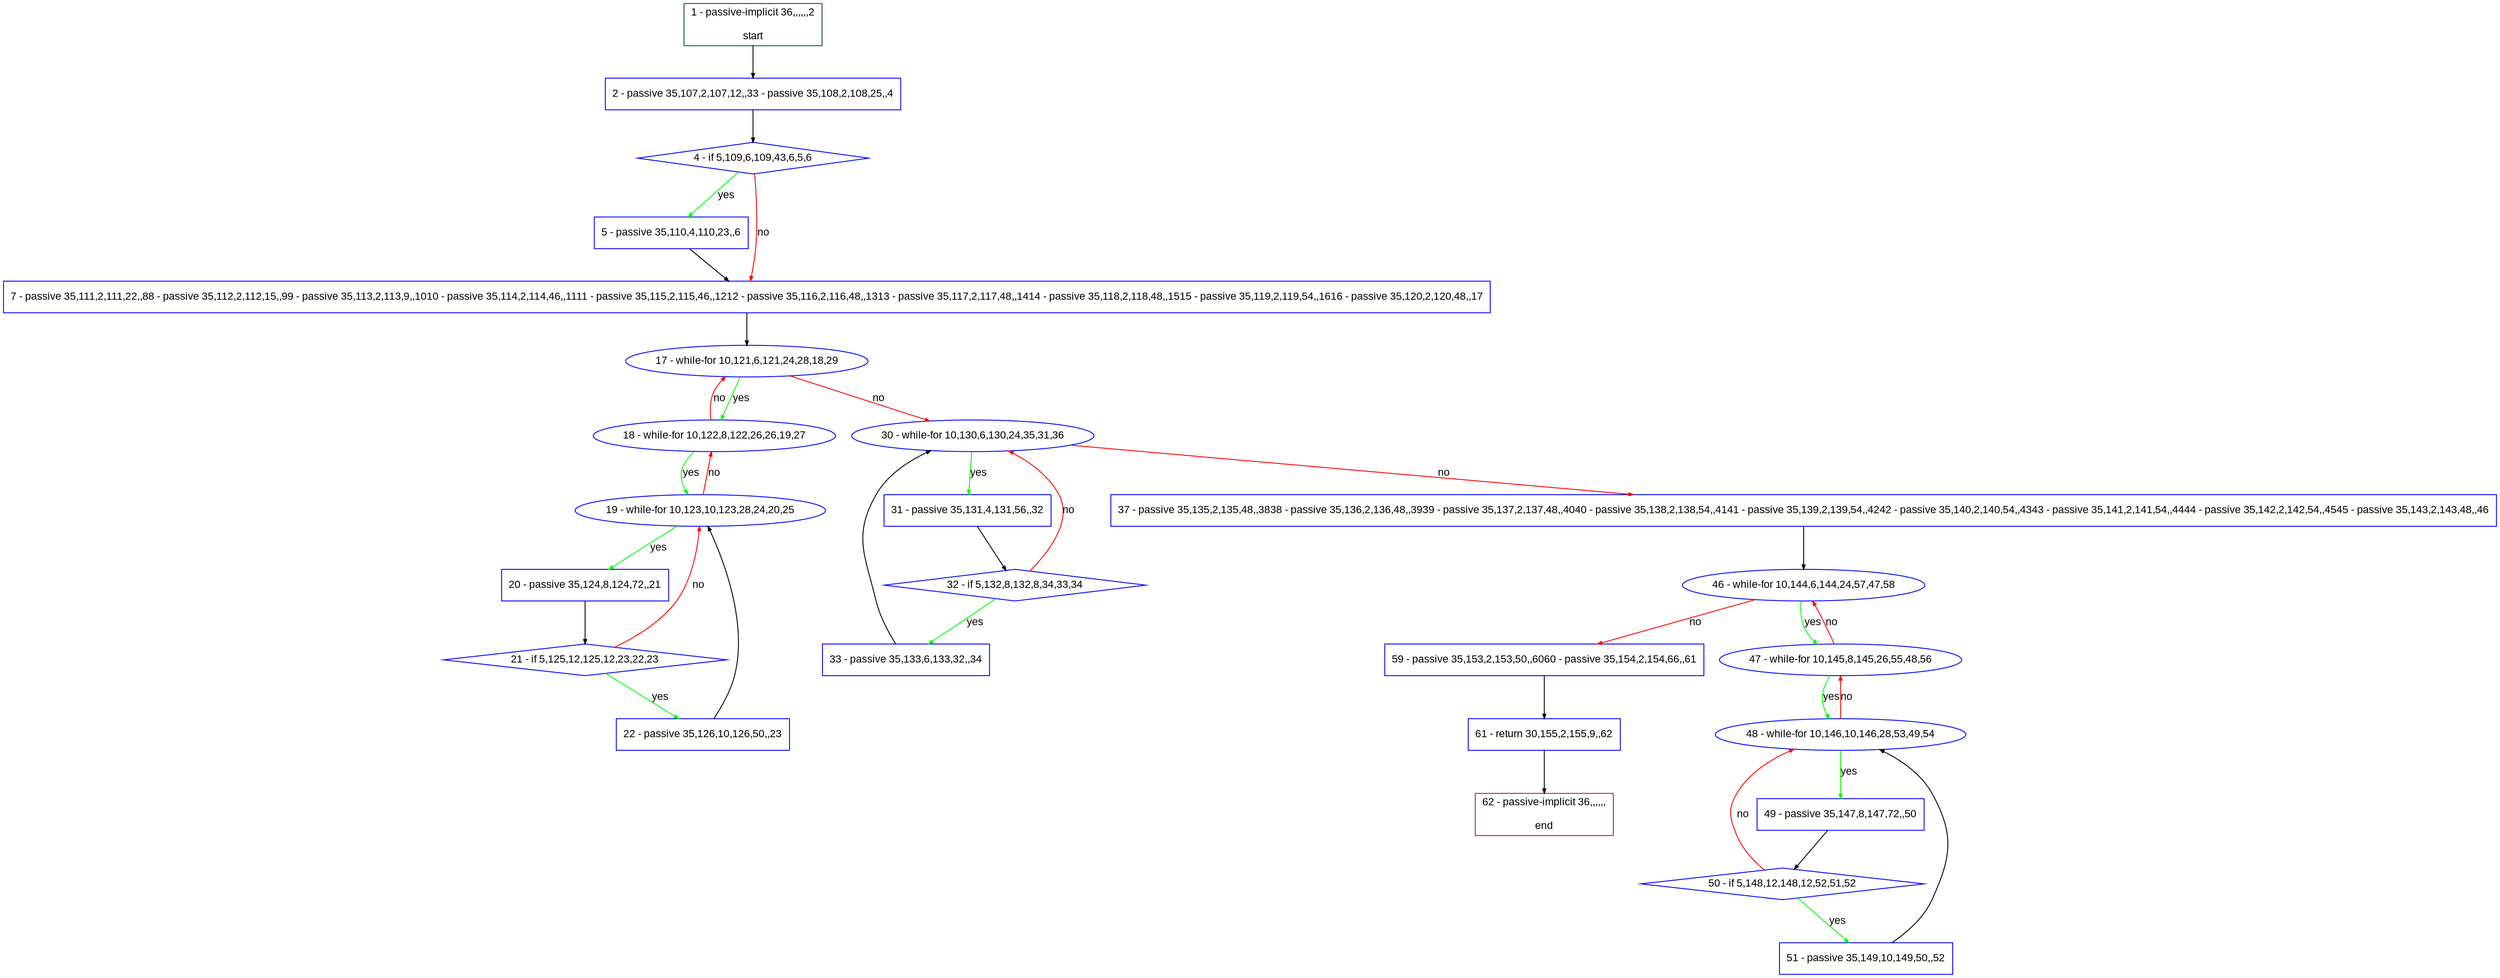 digraph "" {
  graph [pack="true", label="", fontsize="12", packmode="clust", fontname="Arial", fillcolor="#FFFFCC", bgcolor="white", style="rounded,filled", compound="true"];
  node [node_initialized="no", label="", color="grey", fontsize="12", fillcolor="white", fontname="Arial", style="filled", shape="rectangle", compound="true", fixedsize="false"];
  edge [fontcolor="black", arrowhead="normal", arrowtail="none", arrowsize="0.5", ltail="", label="", color="black", fontsize="12", lhead="", fontname="Arial", dir="forward", compound="true"];
  __N1 [label="2 - passive 35,107,2,107,12,,33 - passive 35,108,2,108,25,,4", color="#0000ff", fillcolor="#ffffff", style="filled", shape="box"];
  __N2 [label="1 - passive-implicit 36,,,,,,2\n\nstart", color="#006400", fillcolor="#ffffff", style="filled", shape="box"];
  __N3 [label="4 - if 5,109,6,109,43,6,5,6", color="#0000ff", fillcolor="#ffffff", style="filled", shape="diamond"];
  __N4 [label="5 - passive 35,110,4,110,23,,6", color="#0000ff", fillcolor="#ffffff", style="filled", shape="box"];
  __N5 [label="7 - passive 35,111,2,111,22,,88 - passive 35,112,2,112,15,,99 - passive 35,113,2,113,9,,1010 - passive 35,114,2,114,46,,1111 - passive 35,115,2,115,46,,1212 - passive 35,116,2,116,48,,1313 - passive 35,117,2,117,48,,1414 - passive 35,118,2,118,48,,1515 - passive 35,119,2,119,54,,1616 - passive 35,120,2,120,48,,17", color="#0000ff", fillcolor="#ffffff", style="filled", shape="box"];
  __N6 [label="17 - while-for 10,121,6,121,24,28,18,29", color="#0000ff", fillcolor="#ffffff", style="filled", shape="oval"];
  __N7 [label="18 - while-for 10,122,8,122,26,26,19,27", color="#0000ff", fillcolor="#ffffff", style="filled", shape="oval"];
  __N8 [label="30 - while-for 10,130,6,130,24,35,31,36", color="#0000ff", fillcolor="#ffffff", style="filled", shape="oval"];
  __N9 [label="19 - while-for 10,123,10,123,28,24,20,25", color="#0000ff", fillcolor="#ffffff", style="filled", shape="oval"];
  __N10 [label="20 - passive 35,124,8,124,72,,21", color="#0000ff", fillcolor="#ffffff", style="filled", shape="box"];
  __N11 [label="21 - if 5,125,12,125,12,23,22,23", color="#0000ff", fillcolor="#ffffff", style="filled", shape="diamond"];
  __N12 [label="22 - passive 35,126,10,126,50,,23", color="#0000ff", fillcolor="#ffffff", style="filled", shape="box"];
  __N13 [label="31 - passive 35,131,4,131,56,,32", color="#0000ff", fillcolor="#ffffff", style="filled", shape="box"];
  __N14 [label="37 - passive 35,135,2,135,48,,3838 - passive 35,136,2,136,48,,3939 - passive 35,137,2,137,48,,4040 - passive 35,138,2,138,54,,4141 - passive 35,139,2,139,54,,4242 - passive 35,140,2,140,54,,4343 - passive 35,141,2,141,54,,4444 - passive 35,142,2,142,54,,4545 - passive 35,143,2,143,48,,46", color="#0000ff", fillcolor="#ffffff", style="filled", shape="box"];
  __N15 [label="32 - if 5,132,8,132,8,34,33,34", color="#0000ff", fillcolor="#ffffff", style="filled", shape="diamond"];
  __N16 [label="33 - passive 35,133,6,133,32,,34", color="#0000ff", fillcolor="#ffffff", style="filled", shape="box"];
  __N17 [label="46 - while-for 10,144,6,144,24,57,47,58", color="#0000ff", fillcolor="#ffffff", style="filled", shape="oval"];
  __N18 [label="47 - while-for 10,145,8,145,26,55,48,56", color="#0000ff", fillcolor="#ffffff", style="filled", shape="oval"];
  __N19 [label="59 - passive 35,153,2,153,50,,6060 - passive 35,154,2,154,66,,61", color="#0000ff", fillcolor="#ffffff", style="filled", shape="box"];
  __N20 [label="48 - while-for 10,146,10,146,28,53,49,54", color="#0000ff", fillcolor="#ffffff", style="filled", shape="oval"];
  __N21 [label="49 - passive 35,147,8,147,72,,50", color="#0000ff", fillcolor="#ffffff", style="filled", shape="box"];
  __N22 [label="50 - if 5,148,12,148,12,52,51,52", color="#0000ff", fillcolor="#ffffff", style="filled", shape="diamond"];
  __N23 [label="51 - passive 35,149,10,149,50,,52", color="#0000ff", fillcolor="#ffffff", style="filled", shape="box"];
  __N24 [label="61 - return 30,155,2,155,9,,62", color="#0000ff", fillcolor="#ffffff", style="filled", shape="box"];
  __N25 [label="62 - passive-implicit 36,,,,,,\n\nend", color="#a52a2a", fillcolor="#ffffff", style="filled", shape="box"];
  __N2 -> __N1 [arrowhead="normal", arrowtail="none", color="#000000", label="", dir="forward"];
  __N1 -> __N3 [arrowhead="normal", arrowtail="none", color="#000000", label="", dir="forward"];
  __N3 -> __N4 [arrowhead="normal", arrowtail="none", color="#00ff00", label="yes", dir="forward"];
  __N3 -> __N5 [arrowhead="normal", arrowtail="none", color="#ff0000", label="no", dir="forward"];
  __N4 -> __N5 [arrowhead="normal", arrowtail="none", color="#000000", label="", dir="forward"];
  __N5 -> __N6 [arrowhead="normal", arrowtail="none", color="#000000", label="", dir="forward"];
  __N6 -> __N7 [arrowhead="normal", arrowtail="none", color="#00ff00", label="yes", dir="forward"];
  __N7 -> __N6 [arrowhead="normal", arrowtail="none", color="#ff0000", label="no", dir="forward"];
  __N6 -> __N8 [arrowhead="normal", arrowtail="none", color="#ff0000", label="no", dir="forward"];
  __N7 -> __N9 [arrowhead="normal", arrowtail="none", color="#00ff00", label="yes", dir="forward"];
  __N9 -> __N7 [arrowhead="normal", arrowtail="none", color="#ff0000", label="no", dir="forward"];
  __N9 -> __N10 [arrowhead="normal", arrowtail="none", color="#00ff00", label="yes", dir="forward"];
  __N10 -> __N11 [arrowhead="normal", arrowtail="none", color="#000000", label="", dir="forward"];
  __N11 -> __N9 [arrowhead="normal", arrowtail="none", color="#ff0000", label="no", dir="forward"];
  __N11 -> __N12 [arrowhead="normal", arrowtail="none", color="#00ff00", label="yes", dir="forward"];
  __N12 -> __N9 [arrowhead="normal", arrowtail="none", color="#000000", label="", dir="forward"];
  __N8 -> __N13 [arrowhead="normal", arrowtail="none", color="#00ff00", label="yes", dir="forward"];
  __N8 -> __N14 [arrowhead="normal", arrowtail="none", color="#ff0000", label="no", dir="forward"];
  __N13 -> __N15 [arrowhead="normal", arrowtail="none", color="#000000", label="", dir="forward"];
  __N15 -> __N8 [arrowhead="normal", arrowtail="none", color="#ff0000", label="no", dir="forward"];
  __N15 -> __N16 [arrowhead="normal", arrowtail="none", color="#00ff00", label="yes", dir="forward"];
  __N16 -> __N8 [arrowhead="normal", arrowtail="none", color="#000000", label="", dir="forward"];
  __N14 -> __N17 [arrowhead="normal", arrowtail="none", color="#000000", label="", dir="forward"];
  __N17 -> __N18 [arrowhead="normal", arrowtail="none", color="#00ff00", label="yes", dir="forward"];
  __N18 -> __N17 [arrowhead="normal", arrowtail="none", color="#ff0000", label="no", dir="forward"];
  __N17 -> __N19 [arrowhead="normal", arrowtail="none", color="#ff0000", label="no", dir="forward"];
  __N18 -> __N20 [arrowhead="normal", arrowtail="none", color="#00ff00", label="yes", dir="forward"];
  __N20 -> __N18 [arrowhead="normal", arrowtail="none", color="#ff0000", label="no", dir="forward"];
  __N20 -> __N21 [arrowhead="normal", arrowtail="none", color="#00ff00", label="yes", dir="forward"];
  __N21 -> __N22 [arrowhead="normal", arrowtail="none", color="#000000", label="", dir="forward"];
  __N22 -> __N20 [arrowhead="normal", arrowtail="none", color="#ff0000", label="no", dir="forward"];
  __N22 -> __N23 [arrowhead="normal", arrowtail="none", color="#00ff00", label="yes", dir="forward"];
  __N23 -> __N20 [arrowhead="normal", arrowtail="none", color="#000000", label="", dir="forward"];
  __N19 -> __N24 [arrowhead="normal", arrowtail="none", color="#000000", label="", dir="forward"];
  __N24 -> __N25 [arrowhead="normal", arrowtail="none", color="#000000", label="", dir="forward"];
}
